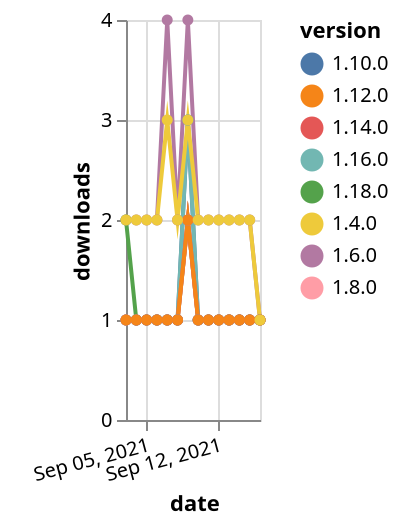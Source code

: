 {"$schema": "https://vega.github.io/schema/vega-lite/v5.json", "description": "A simple bar chart with embedded data.", "data": {"values": [{"date": "2021-09-03", "total": 2463, "delta": 2, "version": "1.6.0"}, {"date": "2021-09-04", "total": 2465, "delta": 2, "version": "1.6.0"}, {"date": "2021-09-05", "total": 2467, "delta": 2, "version": "1.6.0"}, {"date": "2021-09-06", "total": 2469, "delta": 2, "version": "1.6.0"}, {"date": "2021-09-07", "total": 2473, "delta": 4, "version": "1.6.0"}, {"date": "2021-09-08", "total": 2475, "delta": 2, "version": "1.6.0"}, {"date": "2021-09-09", "total": 2479, "delta": 4, "version": "1.6.0"}, {"date": "2021-09-10", "total": 2481, "delta": 2, "version": "1.6.0"}, {"date": "2021-09-11", "total": 2483, "delta": 2, "version": "1.6.0"}, {"date": "2021-09-12", "total": 2485, "delta": 2, "version": "1.6.0"}, {"date": "2021-09-13", "total": 2487, "delta": 2, "version": "1.6.0"}, {"date": "2021-09-14", "total": 2489, "delta": 2, "version": "1.6.0"}, {"date": "2021-09-15", "total": 2491, "delta": 2, "version": "1.6.0"}, {"date": "2021-09-16", "total": 2492, "delta": 1, "version": "1.6.0"}, {"date": "2021-09-03", "total": 123, "delta": 2, "version": "1.18.0"}, {"date": "2021-09-04", "total": 124, "delta": 1, "version": "1.18.0"}, {"date": "2021-09-05", "total": 125, "delta": 1, "version": "1.18.0"}, {"date": "2021-09-06", "total": 126, "delta": 1, "version": "1.18.0"}, {"date": "2021-09-07", "total": 127, "delta": 1, "version": "1.18.0"}, {"date": "2021-09-08", "total": 128, "delta": 1, "version": "1.18.0"}, {"date": "2021-09-09", "total": 130, "delta": 2, "version": "1.18.0"}, {"date": "2021-09-10", "total": 131, "delta": 1, "version": "1.18.0"}, {"date": "2021-09-11", "total": 132, "delta": 1, "version": "1.18.0"}, {"date": "2021-09-12", "total": 133, "delta": 1, "version": "1.18.0"}, {"date": "2021-09-13", "total": 134, "delta": 1, "version": "1.18.0"}, {"date": "2021-09-14", "total": 135, "delta": 1, "version": "1.18.0"}, {"date": "2021-09-15", "total": 136, "delta": 1, "version": "1.18.0"}, {"date": "2021-09-16", "total": 137, "delta": 1, "version": "1.18.0"}, {"date": "2021-09-03", "total": 231, "delta": 1, "version": "1.8.0"}, {"date": "2021-09-04", "total": 232, "delta": 1, "version": "1.8.0"}, {"date": "2021-09-05", "total": 233, "delta": 1, "version": "1.8.0"}, {"date": "2021-09-06", "total": 234, "delta": 1, "version": "1.8.0"}, {"date": "2021-09-07", "total": 235, "delta": 1, "version": "1.8.0"}, {"date": "2021-09-08", "total": 236, "delta": 1, "version": "1.8.0"}, {"date": "2021-09-09", "total": 238, "delta": 2, "version": "1.8.0"}, {"date": "2021-09-10", "total": 239, "delta": 1, "version": "1.8.0"}, {"date": "2021-09-11", "total": 240, "delta": 1, "version": "1.8.0"}, {"date": "2021-09-12", "total": 241, "delta": 1, "version": "1.8.0"}, {"date": "2021-09-13", "total": 242, "delta": 1, "version": "1.8.0"}, {"date": "2021-09-14", "total": 243, "delta": 1, "version": "1.8.0"}, {"date": "2021-09-15", "total": 244, "delta": 1, "version": "1.8.0"}, {"date": "2021-09-16", "total": 245, "delta": 1, "version": "1.8.0"}, {"date": "2021-09-03", "total": 310, "delta": 1, "version": "1.10.0"}, {"date": "2021-09-04", "total": 311, "delta": 1, "version": "1.10.0"}, {"date": "2021-09-05", "total": 312, "delta": 1, "version": "1.10.0"}, {"date": "2021-09-06", "total": 313, "delta": 1, "version": "1.10.0"}, {"date": "2021-09-07", "total": 314, "delta": 1, "version": "1.10.0"}, {"date": "2021-09-08", "total": 315, "delta": 1, "version": "1.10.0"}, {"date": "2021-09-09", "total": 318, "delta": 3, "version": "1.10.0"}, {"date": "2021-09-10", "total": 319, "delta": 1, "version": "1.10.0"}, {"date": "2021-09-11", "total": 320, "delta": 1, "version": "1.10.0"}, {"date": "2021-09-12", "total": 321, "delta": 1, "version": "1.10.0"}, {"date": "2021-09-13", "total": 322, "delta": 1, "version": "1.10.0"}, {"date": "2021-09-14", "total": 323, "delta": 1, "version": "1.10.0"}, {"date": "2021-09-15", "total": 324, "delta": 1, "version": "1.10.0"}, {"date": "2021-09-16", "total": 325, "delta": 1, "version": "1.10.0"}, {"date": "2021-09-03", "total": 179, "delta": 1, "version": "1.16.0"}, {"date": "2021-09-04", "total": 180, "delta": 1, "version": "1.16.0"}, {"date": "2021-09-05", "total": 181, "delta": 1, "version": "1.16.0"}, {"date": "2021-09-06", "total": 182, "delta": 1, "version": "1.16.0"}, {"date": "2021-09-07", "total": 183, "delta": 1, "version": "1.16.0"}, {"date": "2021-09-08", "total": 184, "delta": 1, "version": "1.16.0"}, {"date": "2021-09-09", "total": 187, "delta": 3, "version": "1.16.0"}, {"date": "2021-09-10", "total": 188, "delta": 1, "version": "1.16.0"}, {"date": "2021-09-11", "total": 189, "delta": 1, "version": "1.16.0"}, {"date": "2021-09-12", "total": 190, "delta": 1, "version": "1.16.0"}, {"date": "2021-09-13", "total": 191, "delta": 1, "version": "1.16.0"}, {"date": "2021-09-14", "total": 192, "delta": 1, "version": "1.16.0"}, {"date": "2021-09-15", "total": 193, "delta": 1, "version": "1.16.0"}, {"date": "2021-09-16", "total": 194, "delta": 1, "version": "1.16.0"}, {"date": "2021-09-03", "total": 159, "delta": 1, "version": "1.14.0"}, {"date": "2021-09-04", "total": 160, "delta": 1, "version": "1.14.0"}, {"date": "2021-09-05", "total": 161, "delta": 1, "version": "1.14.0"}, {"date": "2021-09-06", "total": 162, "delta": 1, "version": "1.14.0"}, {"date": "2021-09-07", "total": 163, "delta": 1, "version": "1.14.0"}, {"date": "2021-09-08", "total": 164, "delta": 1, "version": "1.14.0"}, {"date": "2021-09-09", "total": 166, "delta": 2, "version": "1.14.0"}, {"date": "2021-09-10", "total": 167, "delta": 1, "version": "1.14.0"}, {"date": "2021-09-11", "total": 168, "delta": 1, "version": "1.14.0"}, {"date": "2021-09-12", "total": 169, "delta": 1, "version": "1.14.0"}, {"date": "2021-09-13", "total": 170, "delta": 1, "version": "1.14.0"}, {"date": "2021-09-14", "total": 171, "delta": 1, "version": "1.14.0"}, {"date": "2021-09-15", "total": 172, "delta": 1, "version": "1.14.0"}, {"date": "2021-09-16", "total": 173, "delta": 1, "version": "1.14.0"}, {"date": "2021-09-03", "total": 176, "delta": 1, "version": "1.12.0"}, {"date": "2021-09-04", "total": 177, "delta": 1, "version": "1.12.0"}, {"date": "2021-09-05", "total": 178, "delta": 1, "version": "1.12.0"}, {"date": "2021-09-06", "total": 179, "delta": 1, "version": "1.12.0"}, {"date": "2021-09-07", "total": 180, "delta": 1, "version": "1.12.0"}, {"date": "2021-09-08", "total": 181, "delta": 1, "version": "1.12.0"}, {"date": "2021-09-09", "total": 183, "delta": 2, "version": "1.12.0"}, {"date": "2021-09-10", "total": 184, "delta": 1, "version": "1.12.0"}, {"date": "2021-09-11", "total": 185, "delta": 1, "version": "1.12.0"}, {"date": "2021-09-12", "total": 186, "delta": 1, "version": "1.12.0"}, {"date": "2021-09-13", "total": 187, "delta": 1, "version": "1.12.0"}, {"date": "2021-09-14", "total": 188, "delta": 1, "version": "1.12.0"}, {"date": "2021-09-15", "total": 189, "delta": 1, "version": "1.12.0"}, {"date": "2021-09-16", "total": 190, "delta": 1, "version": "1.12.0"}, {"date": "2021-09-03", "total": 2307, "delta": 2, "version": "1.4.0"}, {"date": "2021-09-04", "total": 2309, "delta": 2, "version": "1.4.0"}, {"date": "2021-09-05", "total": 2311, "delta": 2, "version": "1.4.0"}, {"date": "2021-09-06", "total": 2313, "delta": 2, "version": "1.4.0"}, {"date": "2021-09-07", "total": 2316, "delta": 3, "version": "1.4.0"}, {"date": "2021-09-08", "total": 2318, "delta": 2, "version": "1.4.0"}, {"date": "2021-09-09", "total": 2321, "delta": 3, "version": "1.4.0"}, {"date": "2021-09-10", "total": 2323, "delta": 2, "version": "1.4.0"}, {"date": "2021-09-11", "total": 2325, "delta": 2, "version": "1.4.0"}, {"date": "2021-09-12", "total": 2327, "delta": 2, "version": "1.4.0"}, {"date": "2021-09-13", "total": 2329, "delta": 2, "version": "1.4.0"}, {"date": "2021-09-14", "total": 2331, "delta": 2, "version": "1.4.0"}, {"date": "2021-09-15", "total": 2333, "delta": 2, "version": "1.4.0"}, {"date": "2021-09-16", "total": 2334, "delta": 1, "version": "1.4.0"}]}, "width": "container", "mark": {"type": "line", "point": {"filled": true}}, "encoding": {"x": {"field": "date", "type": "temporal", "timeUnit": "yearmonthdate", "title": "date", "axis": {"labelAngle": -15}}, "y": {"field": "delta", "type": "quantitative", "title": "downloads"}, "color": {"field": "version", "type": "nominal"}, "tooltip": {"field": "delta"}}}